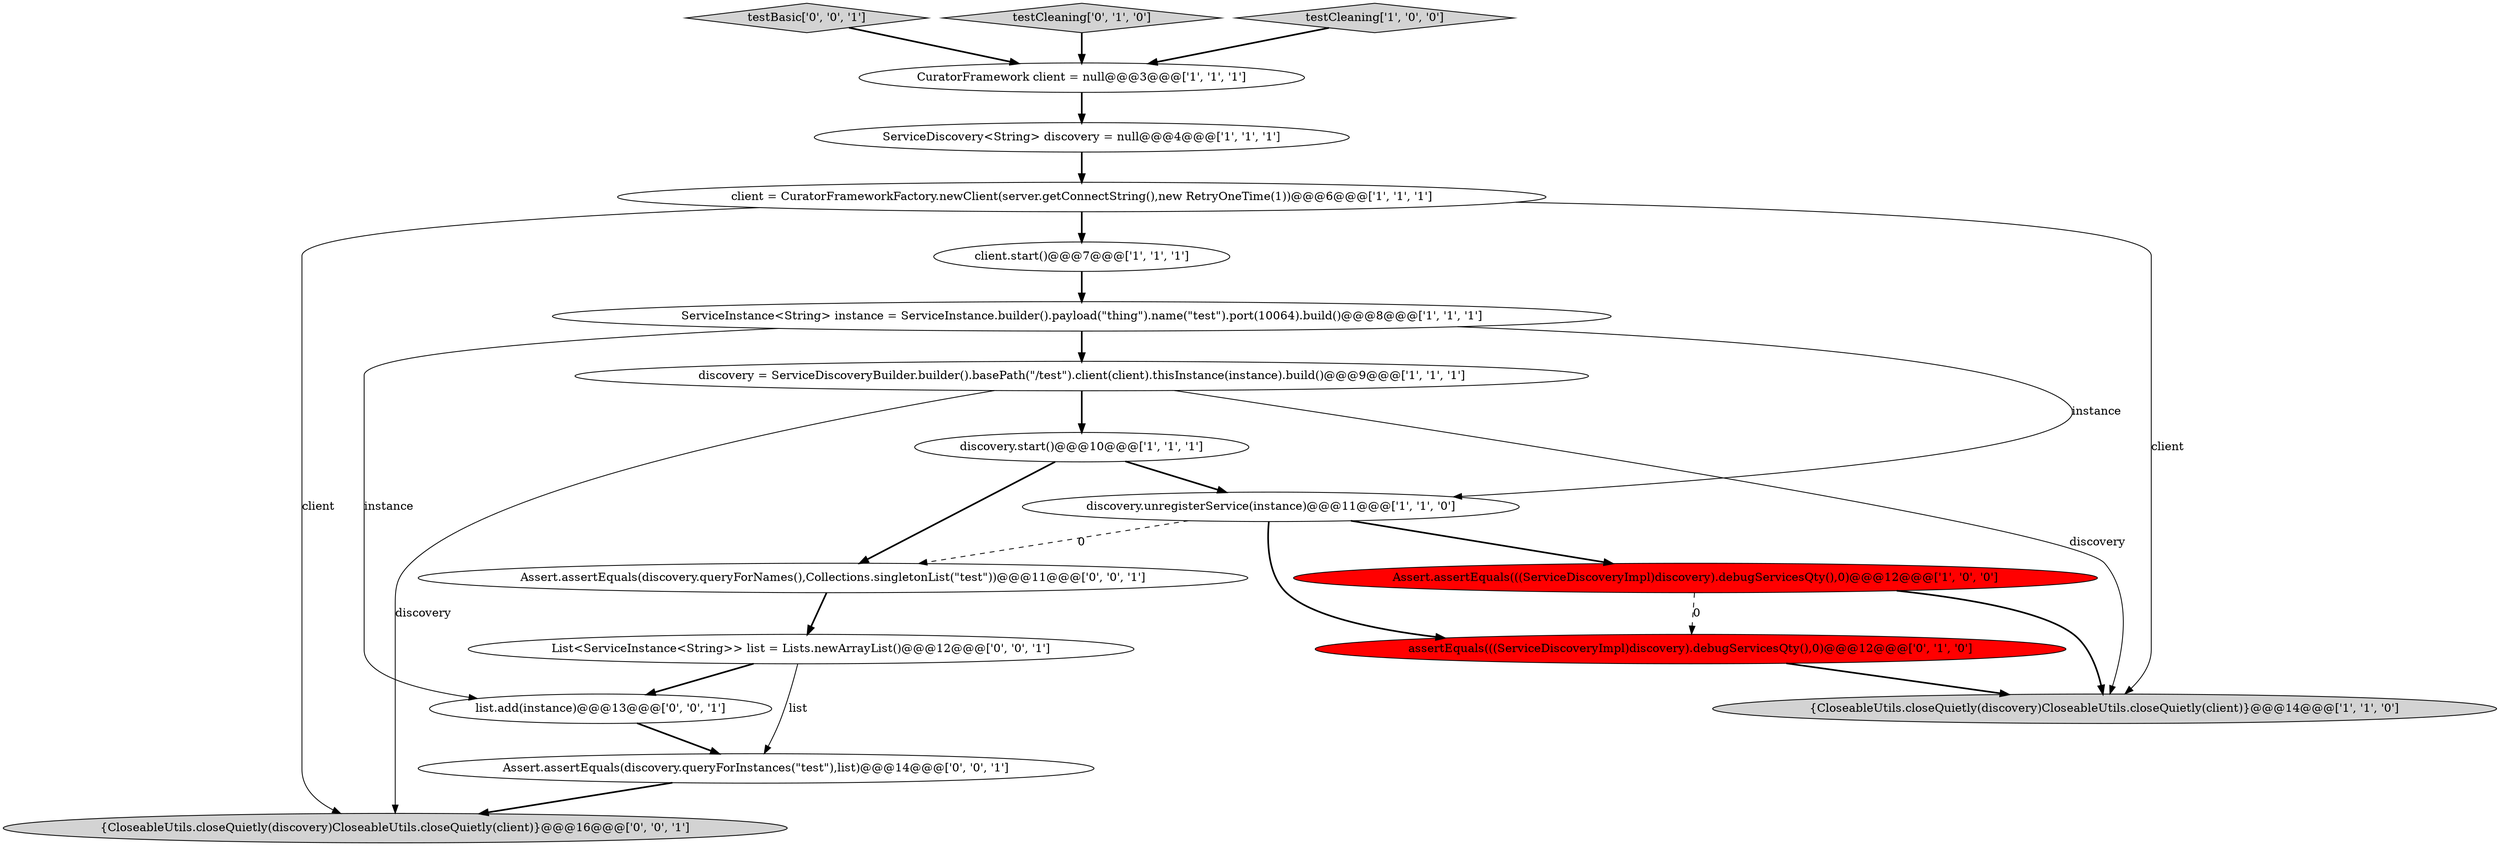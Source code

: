 digraph {
18 [style = filled, label = "List<ServiceInstance<String>> list = Lists.newArrayList()@@@12@@@['0', '0', '1']", fillcolor = white, shape = ellipse image = "AAA0AAABBB3BBB"];
16 [style = filled, label = "testBasic['0', '0', '1']", fillcolor = lightgray, shape = diamond image = "AAA0AAABBB3BBB"];
11 [style = filled, label = "testCleaning['0', '1', '0']", fillcolor = lightgray, shape = diamond image = "AAA0AAABBB2BBB"];
2 [style = filled, label = "discovery.start()@@@10@@@['1', '1', '1']", fillcolor = white, shape = ellipse image = "AAA0AAABBB1BBB"];
3 [style = filled, label = "Assert.assertEquals(((ServiceDiscoveryImpl)discovery).debugServicesQty(),0)@@@12@@@['1', '0', '0']", fillcolor = red, shape = ellipse image = "AAA1AAABBB1BBB"];
10 [style = filled, label = "{CloseableUtils.closeQuietly(discovery)CloseableUtils.closeQuietly(client)}@@@14@@@['1', '1', '0']", fillcolor = lightgray, shape = ellipse image = "AAA0AAABBB1BBB"];
5 [style = filled, label = "client = CuratorFrameworkFactory.newClient(server.getConnectString(),new RetryOneTime(1))@@@6@@@['1', '1', '1']", fillcolor = white, shape = ellipse image = "AAA0AAABBB1BBB"];
12 [style = filled, label = "assertEquals(((ServiceDiscoveryImpl)discovery).debugServicesQty(),0)@@@12@@@['0', '1', '0']", fillcolor = red, shape = ellipse image = "AAA1AAABBB2BBB"];
9 [style = filled, label = "discovery = ServiceDiscoveryBuilder.builder().basePath(\"/test\").client(client).thisInstance(instance).build()@@@9@@@['1', '1', '1']", fillcolor = white, shape = ellipse image = "AAA0AAABBB1BBB"];
4 [style = filled, label = "CuratorFramework client = null@@@3@@@['1', '1', '1']", fillcolor = white, shape = ellipse image = "AAA0AAABBB1BBB"];
0 [style = filled, label = "ServiceDiscovery<String> discovery = null@@@4@@@['1', '1', '1']", fillcolor = white, shape = ellipse image = "AAA0AAABBB1BBB"];
7 [style = filled, label = "client.start()@@@7@@@['1', '1', '1']", fillcolor = white, shape = ellipse image = "AAA0AAABBB1BBB"];
8 [style = filled, label = "discovery.unregisterService(instance)@@@11@@@['1', '1', '0']", fillcolor = white, shape = ellipse image = "AAA0AAABBB1BBB"];
13 [style = filled, label = "Assert.assertEquals(discovery.queryForNames(),Collections.singletonList(\"test\"))@@@11@@@['0', '0', '1']", fillcolor = white, shape = ellipse image = "AAA0AAABBB3BBB"];
15 [style = filled, label = "{CloseableUtils.closeQuietly(discovery)CloseableUtils.closeQuietly(client)}@@@16@@@['0', '0', '1']", fillcolor = lightgray, shape = ellipse image = "AAA0AAABBB3BBB"];
17 [style = filled, label = "list.add(instance)@@@13@@@['0', '0', '1']", fillcolor = white, shape = ellipse image = "AAA0AAABBB3BBB"];
14 [style = filled, label = "Assert.assertEquals(discovery.queryForInstances(\"test\"),list)@@@14@@@['0', '0', '1']", fillcolor = white, shape = ellipse image = "AAA0AAABBB3BBB"];
1 [style = filled, label = "ServiceInstance<String> instance = ServiceInstance.builder().payload(\"thing\").name(\"test\").port(10064).build()@@@8@@@['1', '1', '1']", fillcolor = white, shape = ellipse image = "AAA0AAABBB1BBB"];
6 [style = filled, label = "testCleaning['1', '0', '0']", fillcolor = lightgray, shape = diamond image = "AAA0AAABBB1BBB"];
9->15 [style = solid, label="discovery"];
7->1 [style = bold, label=""];
9->2 [style = bold, label=""];
9->10 [style = solid, label="discovery"];
5->15 [style = solid, label="client"];
11->4 [style = bold, label=""];
8->3 [style = bold, label=""];
18->17 [style = bold, label=""];
18->14 [style = solid, label="list"];
5->10 [style = solid, label="client"];
1->8 [style = solid, label="instance"];
1->17 [style = solid, label="instance"];
1->9 [style = bold, label=""];
4->0 [style = bold, label=""];
8->13 [style = dashed, label="0"];
2->13 [style = bold, label=""];
3->10 [style = bold, label=""];
6->4 [style = bold, label=""];
12->10 [style = bold, label=""];
3->12 [style = dashed, label="0"];
17->14 [style = bold, label=""];
5->7 [style = bold, label=""];
14->15 [style = bold, label=""];
16->4 [style = bold, label=""];
8->12 [style = bold, label=""];
13->18 [style = bold, label=""];
2->8 [style = bold, label=""];
0->5 [style = bold, label=""];
}
